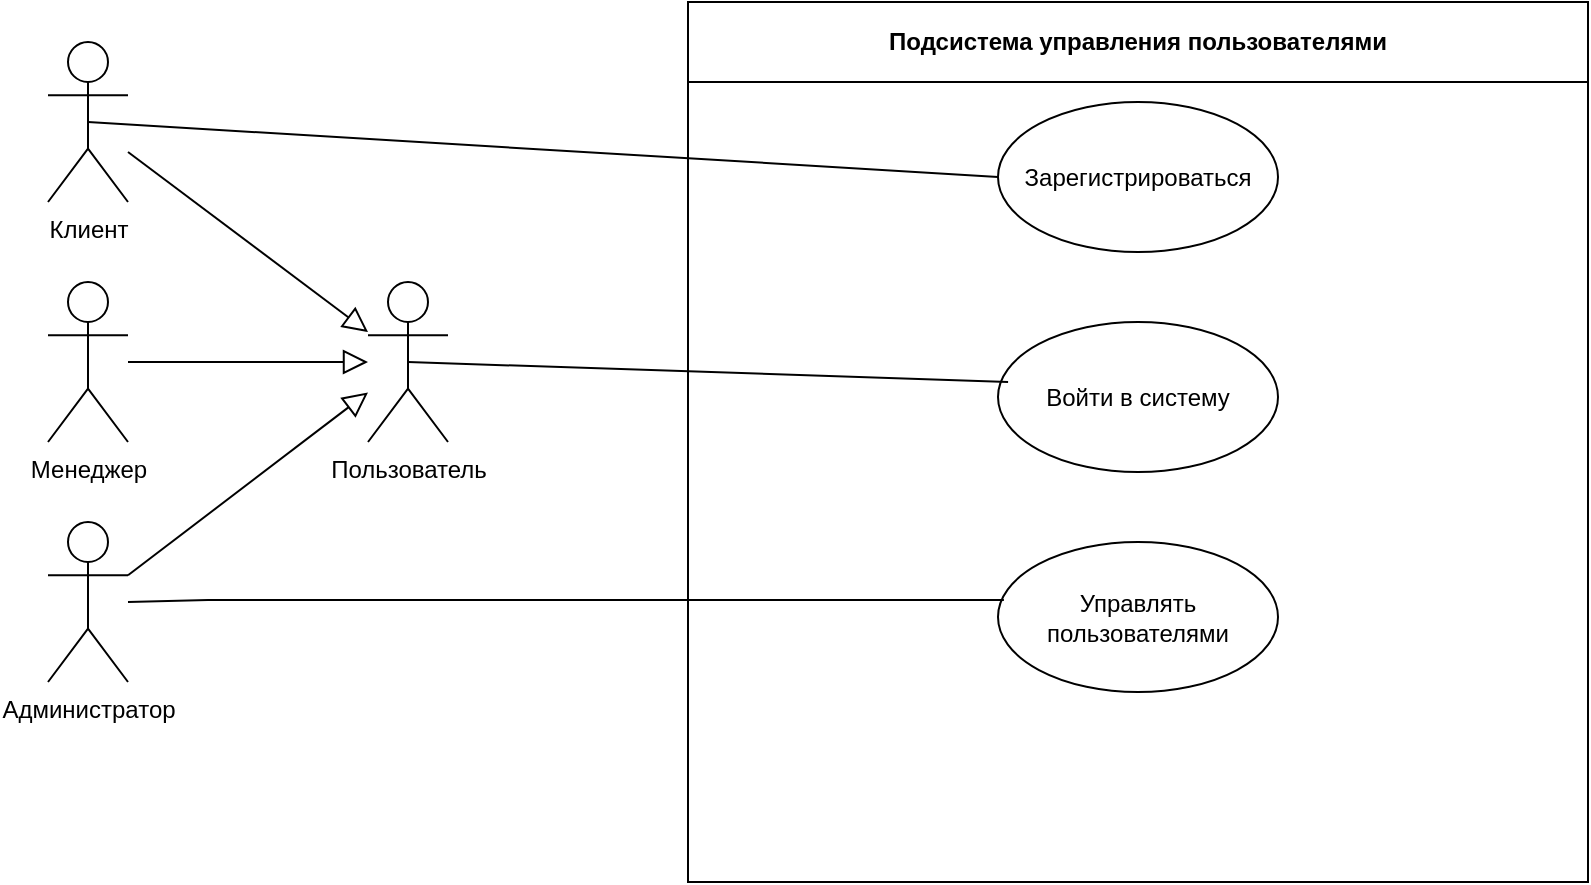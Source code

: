 <mxfile version="20.6.2" type="github">
  <diagram id="CrLxao3ilP2sY047-yCI" name="Страница 1">
    <mxGraphModel dx="1374" dy="781" grid="1" gridSize="10" guides="1" tooltips="1" connect="1" arrows="1" fold="1" page="1" pageScale="1" pageWidth="827" pageHeight="1169" math="0" shadow="0">
      <root>
        <mxCell id="0" />
        <mxCell id="1" parent="0" />
        <mxCell id="8lqA4N7oJ5fvfCIPyh2r-21" style="rounded=0;orthogonalLoop=1;jettySize=auto;html=1;endSize=10;endArrow=block;endFill=0;startSize=10;" edge="1" parent="1" source="8lqA4N7oJ5fvfCIPyh2r-1" target="8lqA4N7oJ5fvfCIPyh2r-15">
          <mxGeometry relative="1" as="geometry" />
        </mxCell>
        <mxCell id="8lqA4N7oJ5fvfCIPyh2r-31" style="edgeStyle=none;rounded=0;orthogonalLoop=1;jettySize=auto;html=1;exitX=0.5;exitY=0.5;exitDx=0;exitDy=0;exitPerimeter=0;entryX=0;entryY=0.5;entryDx=0;entryDy=0;endArrow=none;endFill=0;startSize=10;endSize=10;" edge="1" parent="1" source="8lqA4N7oJ5fvfCIPyh2r-1" target="8lqA4N7oJ5fvfCIPyh2r-2">
          <mxGeometry relative="1" as="geometry" />
        </mxCell>
        <mxCell id="8lqA4N7oJ5fvfCIPyh2r-1" value="Клиент" style="shape=umlActor;verticalLabelPosition=bottom;verticalAlign=top;html=1;" vertex="1" parent="1">
          <mxGeometry x="40" y="40" width="40" height="80" as="geometry" />
        </mxCell>
        <mxCell id="8lqA4N7oJ5fvfCIPyh2r-10" value="Подсистема управления пользователями" style="swimlane;whiteSpace=wrap;html=1;startSize=40;" vertex="1" parent="1">
          <mxGeometry x="360" y="20" width="450" height="440" as="geometry" />
        </mxCell>
        <mxCell id="8lqA4N7oJ5fvfCIPyh2r-2" value="Зарегистрироваться" style="ellipse;whiteSpace=wrap;html=1;" vertex="1" parent="8lqA4N7oJ5fvfCIPyh2r-10">
          <mxGeometry x="155" y="50" width="140" height="75" as="geometry" />
        </mxCell>
        <mxCell id="8lqA4N7oJ5fvfCIPyh2r-27" value="Войти в систему" style="ellipse;whiteSpace=wrap;html=1;" vertex="1" parent="8lqA4N7oJ5fvfCIPyh2r-10">
          <mxGeometry x="155" y="160" width="140" height="75" as="geometry" />
        </mxCell>
        <mxCell id="8lqA4N7oJ5fvfCIPyh2r-28" value="Управлять пользователями" style="ellipse;whiteSpace=wrap;html=1;" vertex="1" parent="8lqA4N7oJ5fvfCIPyh2r-10">
          <mxGeometry x="155" y="270" width="140" height="75" as="geometry" />
        </mxCell>
        <mxCell id="8lqA4N7oJ5fvfCIPyh2r-23" style="edgeStyle=none;rounded=0;orthogonalLoop=1;jettySize=auto;html=1;endArrow=block;endFill=0;startSize=10;endSize=10;" edge="1" parent="1" target="8lqA4N7oJ5fvfCIPyh2r-15">
          <mxGeometry relative="1" as="geometry">
            <mxPoint x="80" y="200" as="sourcePoint" />
          </mxGeometry>
        </mxCell>
        <mxCell id="8lqA4N7oJ5fvfCIPyh2r-11" value="Менеджер" style="shape=umlActor;verticalLabelPosition=bottom;verticalAlign=top;html=1;" vertex="1" parent="1">
          <mxGeometry x="40" y="160" width="40" height="80" as="geometry" />
        </mxCell>
        <mxCell id="8lqA4N7oJ5fvfCIPyh2r-22" style="edgeStyle=none;rounded=0;orthogonalLoop=1;jettySize=auto;html=1;endArrow=block;endFill=0;startSize=10;endSize=10;exitX=1;exitY=0.333;exitDx=0;exitDy=0;exitPerimeter=0;" edge="1" parent="1" source="8lqA4N7oJ5fvfCIPyh2r-12" target="8lqA4N7oJ5fvfCIPyh2r-15">
          <mxGeometry relative="1" as="geometry">
            <mxPoint x="80" y="320" as="sourcePoint" />
          </mxGeometry>
        </mxCell>
        <mxCell id="8lqA4N7oJ5fvfCIPyh2r-30" style="edgeStyle=none;rounded=0;orthogonalLoop=1;jettySize=auto;html=1;entryX=0.021;entryY=0.387;entryDx=0;entryDy=0;entryPerimeter=0;endArrow=none;endFill=0;startSize=10;endSize=10;" edge="1" parent="1" target="8lqA4N7oJ5fvfCIPyh2r-28">
          <mxGeometry relative="1" as="geometry">
            <mxPoint x="80" y="320" as="sourcePoint" />
            <Array as="points">
              <mxPoint x="120" y="319" />
            </Array>
          </mxGeometry>
        </mxCell>
        <mxCell id="8lqA4N7oJ5fvfCIPyh2r-12" value="Администратор" style="shape=umlActor;verticalLabelPosition=bottom;verticalAlign=top;html=1;" vertex="1" parent="1">
          <mxGeometry x="40" y="280" width="40" height="80" as="geometry" />
        </mxCell>
        <mxCell id="8lqA4N7oJ5fvfCIPyh2r-29" style="edgeStyle=none;rounded=0;orthogonalLoop=1;jettySize=auto;html=1;exitX=0.5;exitY=0.5;exitDx=0;exitDy=0;exitPerimeter=0;entryX=0.036;entryY=0.4;entryDx=0;entryDy=0;entryPerimeter=0;endArrow=none;endFill=0;startSize=10;endSize=10;" edge="1" parent="1" source="8lqA4N7oJ5fvfCIPyh2r-15" target="8lqA4N7oJ5fvfCIPyh2r-27">
          <mxGeometry relative="1" as="geometry" />
        </mxCell>
        <mxCell id="8lqA4N7oJ5fvfCIPyh2r-15" value="Пользователь" style="shape=umlActor;verticalLabelPosition=bottom;verticalAlign=top;html=1;" vertex="1" parent="1">
          <mxGeometry x="200" y="160" width="40" height="80" as="geometry" />
        </mxCell>
      </root>
    </mxGraphModel>
  </diagram>
</mxfile>
